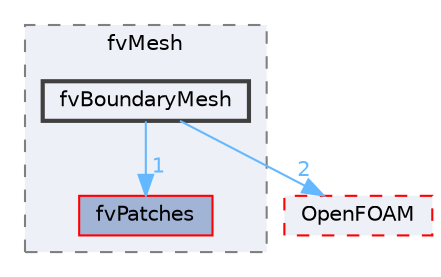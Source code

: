 digraph "src/finiteVolume/fvMesh/fvBoundaryMesh"
{
 // LATEX_PDF_SIZE
  bgcolor="transparent";
  edge [fontname=Helvetica,fontsize=10,labelfontname=Helvetica,labelfontsize=10];
  node [fontname=Helvetica,fontsize=10,shape=box,height=0.2,width=0.4];
  compound=true
  subgraph clusterdir_c382fa095c9c33d8673c0dd60aaef275 {
    graph [ bgcolor="#edf0f7", pencolor="grey50", label="fvMesh", fontname=Helvetica,fontsize=10 style="filled,dashed", URL="dir_c382fa095c9c33d8673c0dd60aaef275.html",tooltip=""]
  dir_b630ab9569e31ffb9b2cc4747c3085db [label="fvPatches", fillcolor="#a2b4d6", color="red", style="filled", URL="dir_b630ab9569e31ffb9b2cc4747c3085db.html",tooltip=""];
  dir_0eb9bd8db55e645cc7c2ca38de05b9c6 [label="fvBoundaryMesh", fillcolor="#edf0f7", color="grey25", style="filled,bold", URL="dir_0eb9bd8db55e645cc7c2ca38de05b9c6.html",tooltip=""];
  }
  dir_c5473ff19b20e6ec4dfe5c310b3778a8 [label="OpenFOAM", fillcolor="#edf0f7", color="red", style="filled,dashed", URL="dir_c5473ff19b20e6ec4dfe5c310b3778a8.html",tooltip=""];
  dir_0eb9bd8db55e645cc7c2ca38de05b9c6->dir_b630ab9569e31ffb9b2cc4747c3085db [headlabel="1", labeldistance=1.5 headhref="dir_001533_001563.html" href="dir_001533_001563.html" color="steelblue1" fontcolor="steelblue1"];
  dir_0eb9bd8db55e645cc7c2ca38de05b9c6->dir_c5473ff19b20e6ec4dfe5c310b3778a8 [headlabel="2", labeldistance=1.5 headhref="dir_001533_002695.html" href="dir_001533_002695.html" color="steelblue1" fontcolor="steelblue1"];
}
